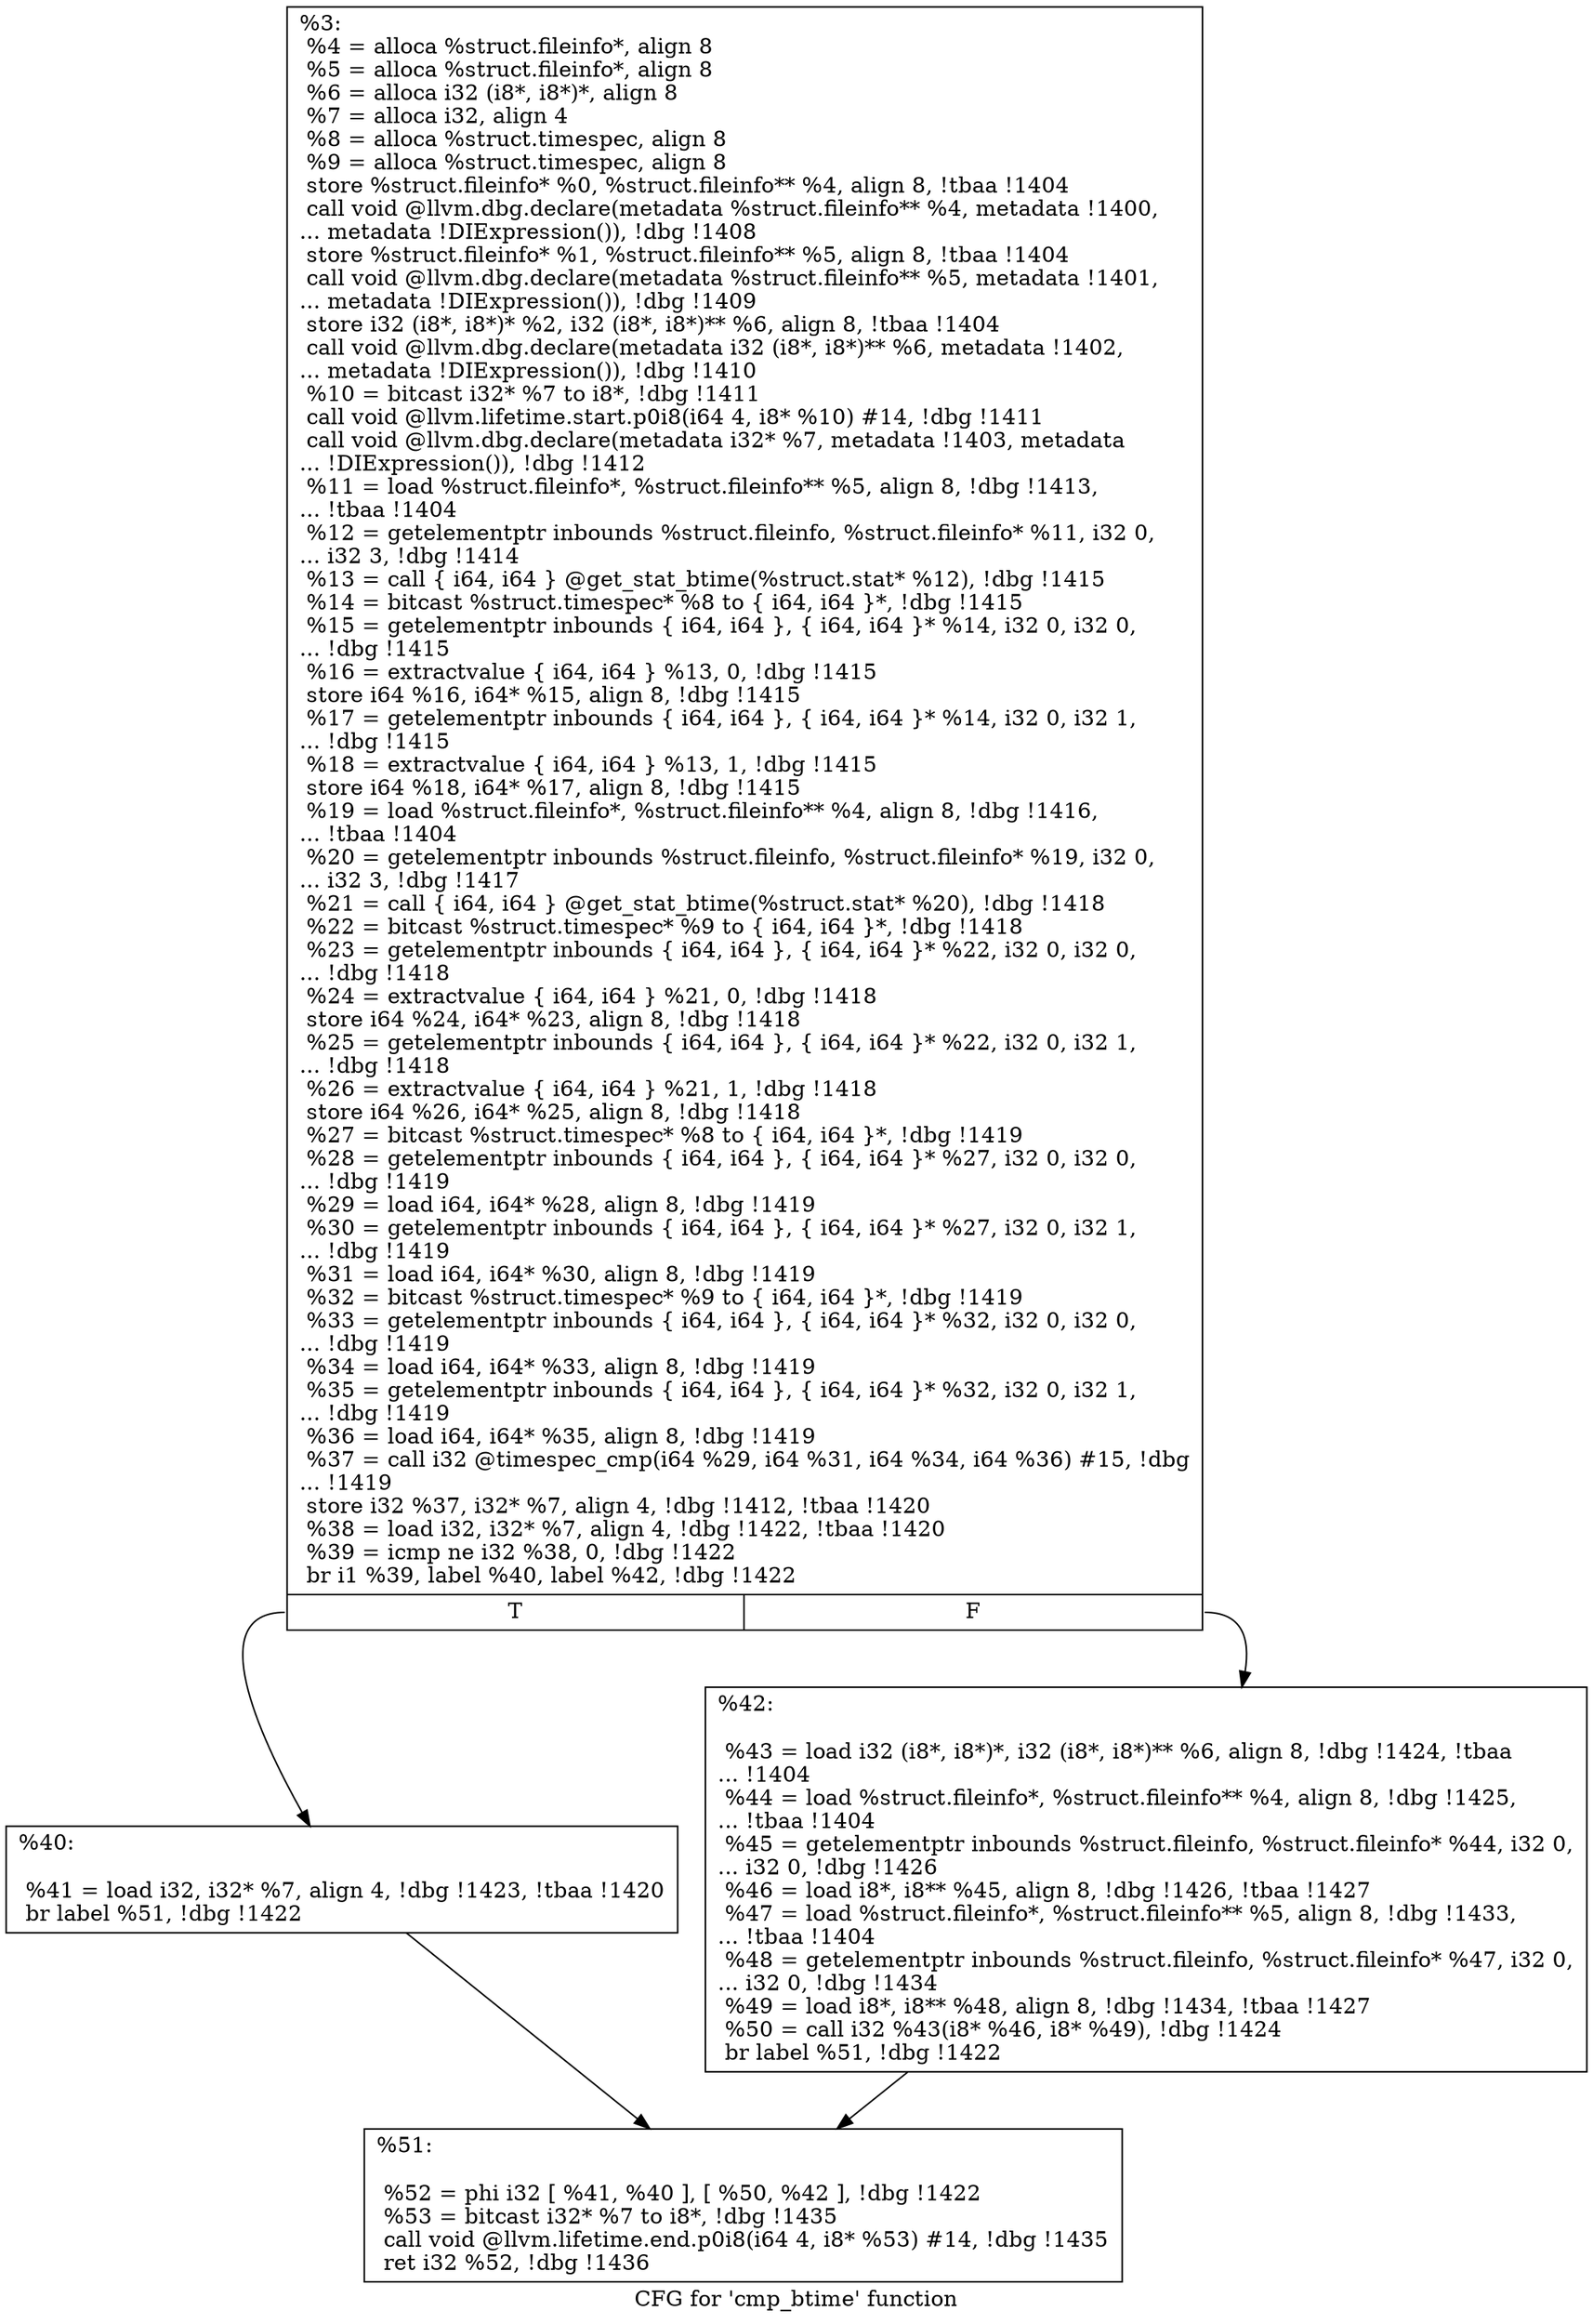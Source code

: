 digraph "CFG for 'cmp_btime' function" {
	label="CFG for 'cmp_btime' function";

	Node0x23804f0 [shape=record,label="{%3:\l  %4 = alloca %struct.fileinfo*, align 8\l  %5 = alloca %struct.fileinfo*, align 8\l  %6 = alloca i32 (i8*, i8*)*, align 8\l  %7 = alloca i32, align 4\l  %8 = alloca %struct.timespec, align 8\l  %9 = alloca %struct.timespec, align 8\l  store %struct.fileinfo* %0, %struct.fileinfo** %4, align 8, !tbaa !1404\l  call void @llvm.dbg.declare(metadata %struct.fileinfo** %4, metadata !1400,\l... metadata !DIExpression()), !dbg !1408\l  store %struct.fileinfo* %1, %struct.fileinfo** %5, align 8, !tbaa !1404\l  call void @llvm.dbg.declare(metadata %struct.fileinfo** %5, metadata !1401,\l... metadata !DIExpression()), !dbg !1409\l  store i32 (i8*, i8*)* %2, i32 (i8*, i8*)** %6, align 8, !tbaa !1404\l  call void @llvm.dbg.declare(metadata i32 (i8*, i8*)** %6, metadata !1402,\l... metadata !DIExpression()), !dbg !1410\l  %10 = bitcast i32* %7 to i8*, !dbg !1411\l  call void @llvm.lifetime.start.p0i8(i64 4, i8* %10) #14, !dbg !1411\l  call void @llvm.dbg.declare(metadata i32* %7, metadata !1403, metadata\l... !DIExpression()), !dbg !1412\l  %11 = load %struct.fileinfo*, %struct.fileinfo** %5, align 8, !dbg !1413,\l... !tbaa !1404\l  %12 = getelementptr inbounds %struct.fileinfo, %struct.fileinfo* %11, i32 0,\l... i32 3, !dbg !1414\l  %13 = call \{ i64, i64 \} @get_stat_btime(%struct.stat* %12), !dbg !1415\l  %14 = bitcast %struct.timespec* %8 to \{ i64, i64 \}*, !dbg !1415\l  %15 = getelementptr inbounds \{ i64, i64 \}, \{ i64, i64 \}* %14, i32 0, i32 0,\l... !dbg !1415\l  %16 = extractvalue \{ i64, i64 \} %13, 0, !dbg !1415\l  store i64 %16, i64* %15, align 8, !dbg !1415\l  %17 = getelementptr inbounds \{ i64, i64 \}, \{ i64, i64 \}* %14, i32 0, i32 1,\l... !dbg !1415\l  %18 = extractvalue \{ i64, i64 \} %13, 1, !dbg !1415\l  store i64 %18, i64* %17, align 8, !dbg !1415\l  %19 = load %struct.fileinfo*, %struct.fileinfo** %4, align 8, !dbg !1416,\l... !tbaa !1404\l  %20 = getelementptr inbounds %struct.fileinfo, %struct.fileinfo* %19, i32 0,\l... i32 3, !dbg !1417\l  %21 = call \{ i64, i64 \} @get_stat_btime(%struct.stat* %20), !dbg !1418\l  %22 = bitcast %struct.timespec* %9 to \{ i64, i64 \}*, !dbg !1418\l  %23 = getelementptr inbounds \{ i64, i64 \}, \{ i64, i64 \}* %22, i32 0, i32 0,\l... !dbg !1418\l  %24 = extractvalue \{ i64, i64 \} %21, 0, !dbg !1418\l  store i64 %24, i64* %23, align 8, !dbg !1418\l  %25 = getelementptr inbounds \{ i64, i64 \}, \{ i64, i64 \}* %22, i32 0, i32 1,\l... !dbg !1418\l  %26 = extractvalue \{ i64, i64 \} %21, 1, !dbg !1418\l  store i64 %26, i64* %25, align 8, !dbg !1418\l  %27 = bitcast %struct.timespec* %8 to \{ i64, i64 \}*, !dbg !1419\l  %28 = getelementptr inbounds \{ i64, i64 \}, \{ i64, i64 \}* %27, i32 0, i32 0,\l... !dbg !1419\l  %29 = load i64, i64* %28, align 8, !dbg !1419\l  %30 = getelementptr inbounds \{ i64, i64 \}, \{ i64, i64 \}* %27, i32 0, i32 1,\l... !dbg !1419\l  %31 = load i64, i64* %30, align 8, !dbg !1419\l  %32 = bitcast %struct.timespec* %9 to \{ i64, i64 \}*, !dbg !1419\l  %33 = getelementptr inbounds \{ i64, i64 \}, \{ i64, i64 \}* %32, i32 0, i32 0,\l... !dbg !1419\l  %34 = load i64, i64* %33, align 8, !dbg !1419\l  %35 = getelementptr inbounds \{ i64, i64 \}, \{ i64, i64 \}* %32, i32 0, i32 1,\l... !dbg !1419\l  %36 = load i64, i64* %35, align 8, !dbg !1419\l  %37 = call i32 @timespec_cmp(i64 %29, i64 %31, i64 %34, i64 %36) #15, !dbg\l... !1419\l  store i32 %37, i32* %7, align 4, !dbg !1412, !tbaa !1420\l  %38 = load i32, i32* %7, align 4, !dbg !1422, !tbaa !1420\l  %39 = icmp ne i32 %38, 0, !dbg !1422\l  br i1 %39, label %40, label %42, !dbg !1422\l|{<s0>T|<s1>F}}"];
	Node0x23804f0:s0 -> Node0x2380e10;
	Node0x23804f0:s1 -> Node0x2380e60;
	Node0x2380e10 [shape=record,label="{%40:\l\l  %41 = load i32, i32* %7, align 4, !dbg !1423, !tbaa !1420\l  br label %51, !dbg !1422\l}"];
	Node0x2380e10 -> Node0x2380eb0;
	Node0x2380e60 [shape=record,label="{%42:\l\l  %43 = load i32 (i8*, i8*)*, i32 (i8*, i8*)** %6, align 8, !dbg !1424, !tbaa\l... !1404\l  %44 = load %struct.fileinfo*, %struct.fileinfo** %4, align 8, !dbg !1425,\l... !tbaa !1404\l  %45 = getelementptr inbounds %struct.fileinfo, %struct.fileinfo* %44, i32 0,\l... i32 0, !dbg !1426\l  %46 = load i8*, i8** %45, align 8, !dbg !1426, !tbaa !1427\l  %47 = load %struct.fileinfo*, %struct.fileinfo** %5, align 8, !dbg !1433,\l... !tbaa !1404\l  %48 = getelementptr inbounds %struct.fileinfo, %struct.fileinfo* %47, i32 0,\l... i32 0, !dbg !1434\l  %49 = load i8*, i8** %48, align 8, !dbg !1434, !tbaa !1427\l  %50 = call i32 %43(i8* %46, i8* %49), !dbg !1424\l  br label %51, !dbg !1422\l}"];
	Node0x2380e60 -> Node0x2380eb0;
	Node0x2380eb0 [shape=record,label="{%51:\l\l  %52 = phi i32 [ %41, %40 ], [ %50, %42 ], !dbg !1422\l  %53 = bitcast i32* %7 to i8*, !dbg !1435\l  call void @llvm.lifetime.end.p0i8(i64 4, i8* %53) #14, !dbg !1435\l  ret i32 %52, !dbg !1436\l}"];
}
